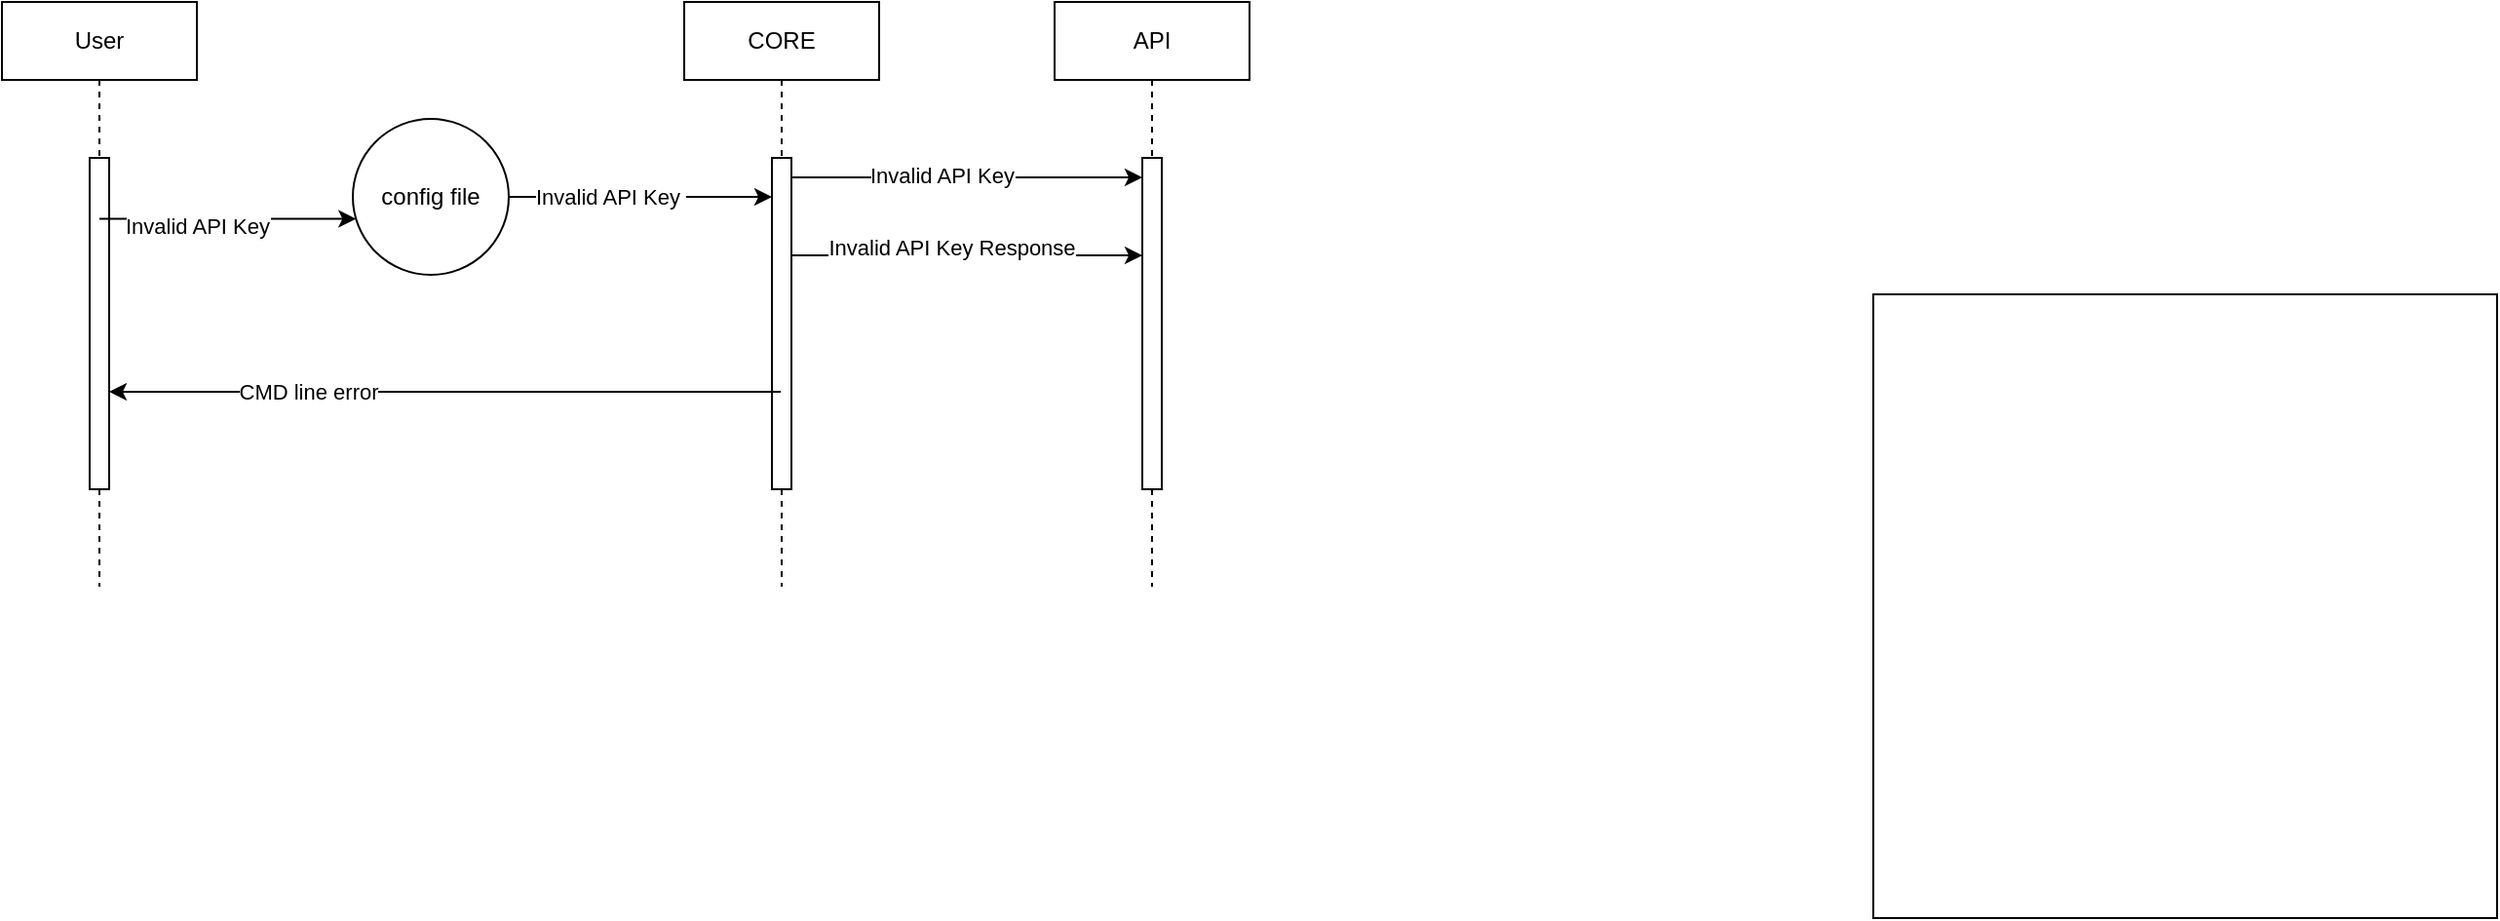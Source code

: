 <mxfile version="21.3.7" type="device">
  <diagram name="Page-1" id="2YBvvXClWsGukQMizWep">
    <mxGraphModel dx="2284" dy="788" grid="1" gridSize="10" guides="1" tooltips="1" connect="1" arrows="1" fold="1" page="1" pageScale="1" pageWidth="850" pageHeight="1100" math="0" shadow="0">
      <root>
        <mxCell id="0" />
        <mxCell id="1" parent="0" />
        <mxCell id="sDGHM71lYTO31whcJJp7-1" value="CORE" style="shape=umlLifeline;perimeter=lifelinePerimeter;whiteSpace=wrap;html=1;container=0;dropTarget=0;collapsible=0;recursiveResize=0;outlineConnect=0;portConstraint=eastwest;newEdgeStyle={&quot;edgeStyle&quot;:&quot;elbowEdgeStyle&quot;,&quot;elbow&quot;:&quot;vertical&quot;,&quot;curved&quot;:0,&quot;rounded&quot;:0};" vertex="1" parent="1">
          <mxGeometry x="280" y="50" width="100" height="300" as="geometry" />
        </mxCell>
        <mxCell id="sDGHM71lYTO31whcJJp7-2" value="" style="html=1;points=[];perimeter=orthogonalPerimeter;outlineConnect=0;targetShapes=umlLifeline;portConstraint=eastwest;newEdgeStyle={&quot;edgeStyle&quot;:&quot;elbowEdgeStyle&quot;,&quot;elbow&quot;:&quot;vertical&quot;,&quot;curved&quot;:0,&quot;rounded&quot;:0};" vertex="1" parent="sDGHM71lYTO31whcJJp7-1">
          <mxGeometry x="45" y="80" width="10" height="170" as="geometry" />
        </mxCell>
        <mxCell id="sDGHM71lYTO31whcJJp7-30" value="API" style="shape=umlLifeline;perimeter=lifelinePerimeter;whiteSpace=wrap;html=1;container=0;dropTarget=0;collapsible=0;recursiveResize=0;outlineConnect=0;portConstraint=eastwest;newEdgeStyle={&quot;edgeStyle&quot;:&quot;elbowEdgeStyle&quot;,&quot;elbow&quot;:&quot;vertical&quot;,&quot;curved&quot;:0,&quot;rounded&quot;:0};" vertex="1" parent="1">
          <mxGeometry x="470" y="50" width="100" height="300" as="geometry" />
        </mxCell>
        <mxCell id="sDGHM71lYTO31whcJJp7-31" value="" style="html=1;points=[];perimeter=orthogonalPerimeter;outlineConnect=0;targetShapes=umlLifeline;portConstraint=eastwest;newEdgeStyle={&quot;edgeStyle&quot;:&quot;elbowEdgeStyle&quot;,&quot;elbow&quot;:&quot;vertical&quot;,&quot;curved&quot;:0,&quot;rounded&quot;:0};" vertex="1" parent="sDGHM71lYTO31whcJJp7-30">
          <mxGeometry x="45" y="80" width="10" height="170" as="geometry" />
        </mxCell>
        <mxCell id="sDGHM71lYTO31whcJJp7-52" value="" style="whiteSpace=wrap;html=1;aspect=fixed;" vertex="1" parent="1">
          <mxGeometry x="890" y="200" width="320" height="320" as="geometry" />
        </mxCell>
        <mxCell id="sDGHM71lYTO31whcJJp7-81" value="" style="endArrow=classic;html=1;rounded=0;" edge="1" parent="1" source="sDGHM71lYTO31whcJJp7-2" target="sDGHM71lYTO31whcJJp7-31">
          <mxGeometry width="50" height="50" relative="1" as="geometry">
            <mxPoint x="580" y="330" as="sourcePoint" />
            <mxPoint x="630" y="280" as="targetPoint" />
            <Array as="points">
              <mxPoint x="410" y="140" />
            </Array>
          </mxGeometry>
        </mxCell>
        <mxCell id="sDGHM71lYTO31whcJJp7-82" value="Invalid API Key" style="edgeLabel;html=1;align=center;verticalAlign=middle;resizable=0;points=[];" vertex="1" connectable="0" parent="sDGHM71lYTO31whcJJp7-81">
          <mxGeometry x="-0.143" y="1" relative="1" as="geometry">
            <mxPoint as="offset" />
          </mxGeometry>
        </mxCell>
        <mxCell id="sDGHM71lYTO31whcJJp7-83" value="config file&lt;br&gt;" style="ellipse;whiteSpace=wrap;html=1;aspect=fixed;" vertex="1" parent="1">
          <mxGeometry x="110" y="110" width="80" height="80" as="geometry" />
        </mxCell>
        <mxCell id="sDGHM71lYTO31whcJJp7-86" value="" style="endArrow=classic;html=1;rounded=0;" edge="1" parent="1" source="sDGHM71lYTO31whcJJp7-83" target="sDGHM71lYTO31whcJJp7-2">
          <mxGeometry width="50" height="50" relative="1" as="geometry">
            <mxPoint x="580" y="330" as="sourcePoint" />
            <mxPoint x="630" y="280" as="targetPoint" />
          </mxGeometry>
        </mxCell>
        <mxCell id="sDGHM71lYTO31whcJJp7-87" value="Invalid API Key&amp;nbsp;" style="edgeLabel;html=1;align=center;verticalAlign=middle;resizable=0;points=[];" vertex="1" connectable="0" parent="sDGHM71lYTO31whcJJp7-86">
          <mxGeometry x="-0.227" relative="1" as="geometry">
            <mxPoint as="offset" />
          </mxGeometry>
        </mxCell>
        <mxCell id="sDGHM71lYTO31whcJJp7-88" value="" style="endArrow=classic;html=1;rounded=0;" edge="1" parent="1" source="sDGHM71lYTO31whcJJp7-2" target="sDGHM71lYTO31whcJJp7-31">
          <mxGeometry width="50" height="50" relative="1" as="geometry">
            <mxPoint x="580" y="330" as="sourcePoint" />
            <mxPoint x="630" y="280" as="targetPoint" />
            <Array as="points">
              <mxPoint x="400" y="180" />
            </Array>
          </mxGeometry>
        </mxCell>
        <mxCell id="sDGHM71lYTO31whcJJp7-90" value="Invalid API Key Response" style="edgeLabel;html=1;align=center;verticalAlign=middle;resizable=0;points=[];" vertex="1" connectable="0" parent="sDGHM71lYTO31whcJJp7-88">
          <mxGeometry x="-0.089" y="4" relative="1" as="geometry">
            <mxPoint as="offset" />
          </mxGeometry>
        </mxCell>
        <mxCell id="sDGHM71lYTO31whcJJp7-92" value="User" style="shape=umlLifeline;perimeter=lifelinePerimeter;whiteSpace=wrap;html=1;container=0;dropTarget=0;collapsible=0;recursiveResize=0;outlineConnect=0;portConstraint=eastwest;newEdgeStyle={&quot;edgeStyle&quot;:&quot;elbowEdgeStyle&quot;,&quot;elbow&quot;:&quot;vertical&quot;,&quot;curved&quot;:0,&quot;rounded&quot;:0};" vertex="1" parent="1">
          <mxGeometry x="-70" y="50" width="100" height="300" as="geometry" />
        </mxCell>
        <mxCell id="sDGHM71lYTO31whcJJp7-93" value="" style="html=1;points=[];perimeter=orthogonalPerimeter;outlineConnect=0;targetShapes=umlLifeline;portConstraint=eastwest;newEdgeStyle={&quot;edgeStyle&quot;:&quot;elbowEdgeStyle&quot;,&quot;elbow&quot;:&quot;vertical&quot;,&quot;curved&quot;:0,&quot;rounded&quot;:0};" vertex="1" parent="sDGHM71lYTO31whcJJp7-92">
          <mxGeometry x="45" y="80" width="10" height="170" as="geometry" />
        </mxCell>
        <mxCell id="sDGHM71lYTO31whcJJp7-94" value="" style="endArrow=classic;html=1;rounded=0;" edge="1" parent="1" source="sDGHM71lYTO31whcJJp7-92" target="sDGHM71lYTO31whcJJp7-83">
          <mxGeometry width="50" height="50" relative="1" as="geometry">
            <mxPoint x="-10" y="150" as="sourcePoint" />
            <mxPoint x="630" y="280" as="targetPoint" />
          </mxGeometry>
        </mxCell>
        <mxCell id="sDGHM71lYTO31whcJJp7-97" value="Invalid API Key" style="edgeLabel;html=1;align=center;verticalAlign=middle;resizable=0;points=[];" vertex="1" connectable="0" parent="sDGHM71lYTO31whcJJp7-94">
          <mxGeometry x="-0.24" y="-3" relative="1" as="geometry">
            <mxPoint as="offset" />
          </mxGeometry>
        </mxCell>
        <mxCell id="sDGHM71lYTO31whcJJp7-99" value="" style="endArrow=classic;html=1;rounded=0;" edge="1" parent="1" source="sDGHM71lYTO31whcJJp7-1" target="sDGHM71lYTO31whcJJp7-93">
          <mxGeometry width="50" height="50" relative="1" as="geometry">
            <mxPoint x="580" y="330" as="sourcePoint" />
            <mxPoint x="630" y="280" as="targetPoint" />
            <Array as="points">
              <mxPoint x="250" y="250" />
            </Array>
          </mxGeometry>
        </mxCell>
        <mxCell id="sDGHM71lYTO31whcJJp7-100" value="CMD line error" style="edgeLabel;html=1;align=center;verticalAlign=middle;resizable=0;points=[];" vertex="1" connectable="0" parent="sDGHM71lYTO31whcJJp7-99">
          <mxGeometry x="0.408" relative="1" as="geometry">
            <mxPoint as="offset" />
          </mxGeometry>
        </mxCell>
      </root>
    </mxGraphModel>
  </diagram>
</mxfile>
